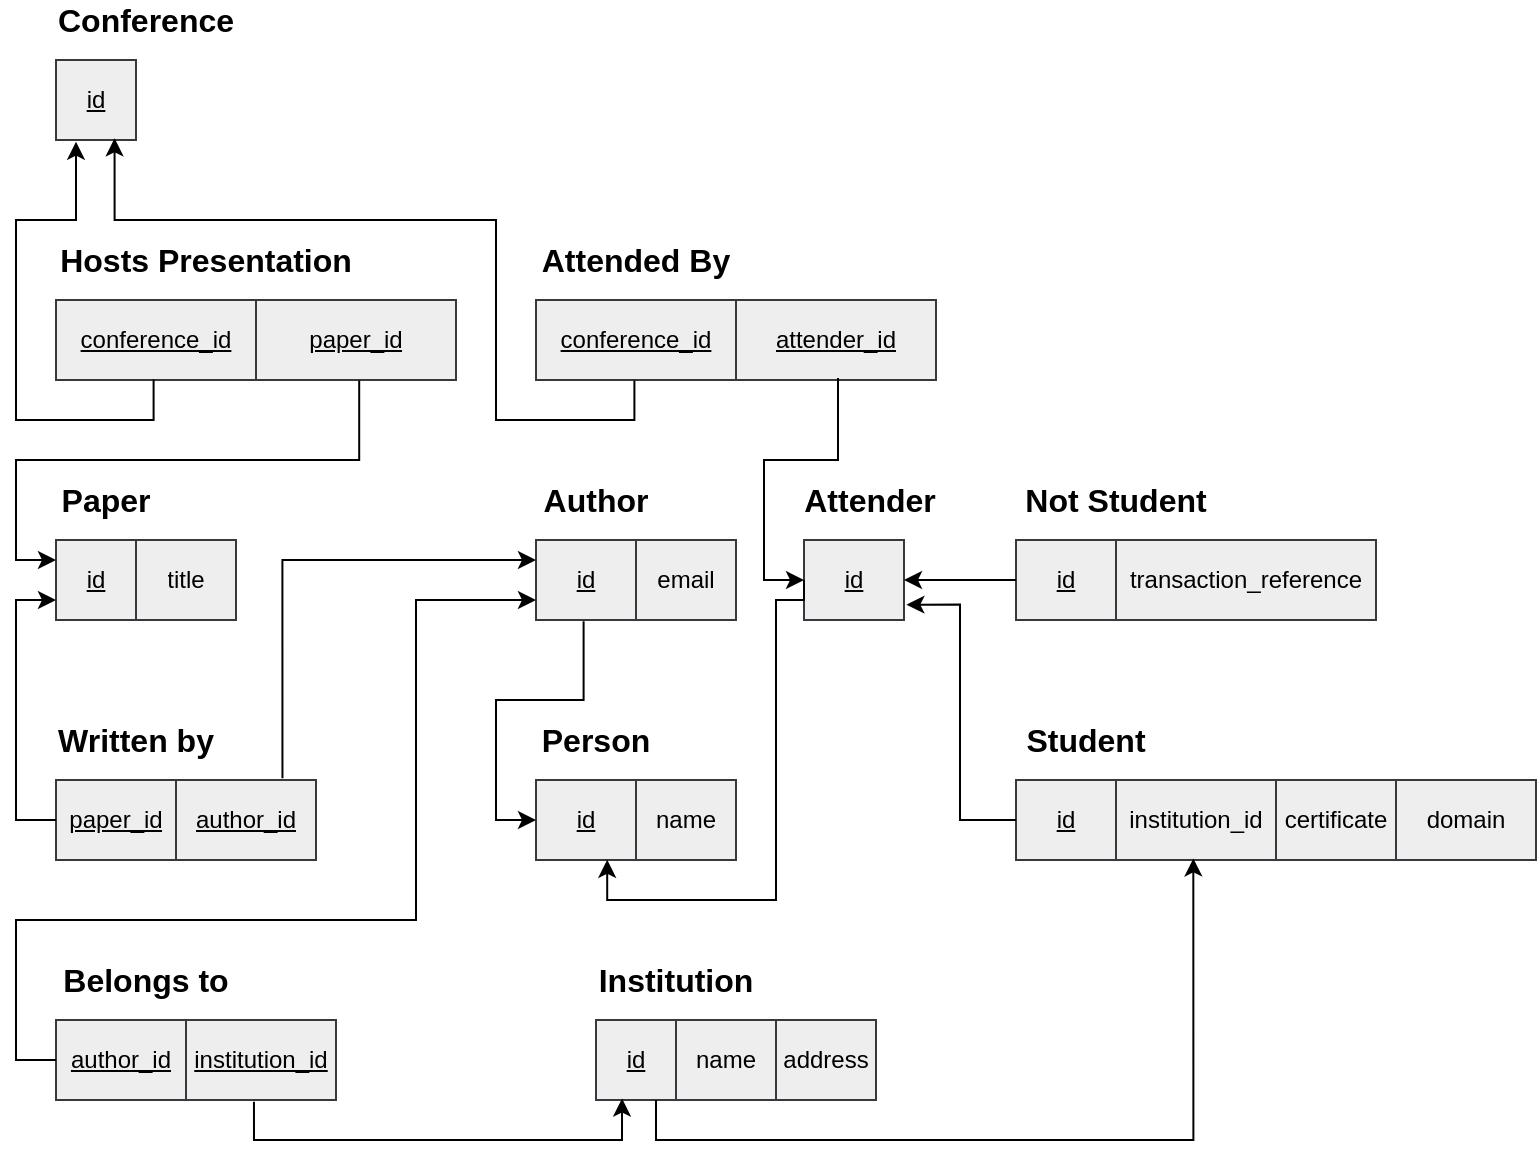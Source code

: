 <mxfile version="14.5.1" type="device"><diagram id="awQnCeHu5diEvYcB-MYF" name="Page-1"><mxGraphModel dx="1185" dy="685" grid="1" gridSize="10" guides="1" tooltips="1" connect="1" arrows="1" fold="1" page="1" pageScale="1" pageWidth="827" pageHeight="800" math="0" shadow="0"><root><mxCell id="0"/><mxCell id="1" parent="0"/><mxCell id="kJ5_Qsa9cfAEKe3kq9mb-39" value="" style="shape=table;html=1;whiteSpace=wrap;startSize=0;container=1;collapsible=0;childLayout=tableLayout;fillColor=#eeeeee;strokeColor=#36393d;" parent="1" vertex="1"><mxGeometry x="40" y="80" width="40" height="40" as="geometry"/></mxCell><mxCell id="kJ5_Qsa9cfAEKe3kq9mb-40" value="" style="shape=partialRectangle;html=1;whiteSpace=wrap;collapsible=0;dropTarget=0;pointerEvents=0;fillColor=none;top=0;left=0;bottom=0;right=0;points=[[0,0.5],[1,0.5]];portConstraint=eastwest;" parent="kJ5_Qsa9cfAEKe3kq9mb-39" vertex="1"><mxGeometry width="40" height="40" as="geometry"/></mxCell><mxCell id="kJ5_Qsa9cfAEKe3kq9mb-41" value="&lt;u&gt;id&lt;/u&gt;" style="shape=partialRectangle;html=1;whiteSpace=wrap;connectable=0;fillColor=none;top=0;left=0;bottom=0;right=0;overflow=hidden;" parent="kJ5_Qsa9cfAEKe3kq9mb-40" vertex="1"><mxGeometry width="40" height="40" as="geometry"/></mxCell><mxCell id="kJ5_Qsa9cfAEKe3kq9mb-44" value="&lt;span style=&quot;font-size: 16px&quot;&gt;&lt;b&gt;Conference&lt;/b&gt;&lt;/span&gt;" style="text;html=1;strokeColor=none;fillColor=none;align=center;verticalAlign=middle;whiteSpace=wrap;rounded=0;" parent="1" vertex="1"><mxGeometry x="40" y="50" width="90" height="20" as="geometry"/></mxCell><mxCell id="hOD2IV5CtLrijuIbvOhb-1" value="" style="shape=table;html=1;whiteSpace=wrap;startSize=0;container=1;collapsible=0;childLayout=tableLayout;fillColor=#eeeeee;strokeColor=#36393d;" vertex="1" parent="1"><mxGeometry x="280" y="200" width="200" height="40" as="geometry"/></mxCell><mxCell id="hOD2IV5CtLrijuIbvOhb-2" value="" style="shape=partialRectangle;html=1;whiteSpace=wrap;collapsible=0;dropTarget=0;pointerEvents=0;fillColor=none;top=0;left=0;bottom=0;right=0;points=[[0,0.5],[1,0.5]];portConstraint=eastwest;" vertex="1" parent="hOD2IV5CtLrijuIbvOhb-1"><mxGeometry width="200" height="40" as="geometry"/></mxCell><mxCell id="hOD2IV5CtLrijuIbvOhb-3" value="&lt;u&gt;conference_id&lt;/u&gt;" style="shape=partialRectangle;html=1;whiteSpace=wrap;connectable=0;fillColor=none;top=0;left=0;bottom=0;right=0;overflow=hidden;" vertex="1" parent="hOD2IV5CtLrijuIbvOhb-2"><mxGeometry width="100" height="40" as="geometry"/></mxCell><mxCell id="hOD2IV5CtLrijuIbvOhb-6" value="attender_id" style="shape=partialRectangle;html=1;whiteSpace=wrap;connectable=0;fillColor=none;top=0;left=0;bottom=0;right=0;overflow=hidden;fontStyle=4" vertex="1" parent="hOD2IV5CtLrijuIbvOhb-2"><mxGeometry x="100" width="100" height="40" as="geometry"/></mxCell><mxCell id="hOD2IV5CtLrijuIbvOhb-4" value="&lt;span style=&quot;font-size: 16px&quot;&gt;&lt;b&gt;Attended By&lt;/b&gt;&lt;/span&gt;" style="text;html=1;strokeColor=none;fillColor=none;align=center;verticalAlign=middle;whiteSpace=wrap;rounded=0;" vertex="1" parent="1"><mxGeometry x="280" y="170" width="100" height="20" as="geometry"/></mxCell><mxCell id="hOD2IV5CtLrijuIbvOhb-7" value="" style="shape=table;html=1;whiteSpace=wrap;startSize=0;container=1;collapsible=0;childLayout=tableLayout;fillColor=#eeeeee;strokeColor=#36393d;" vertex="1" parent="1"><mxGeometry x="40" y="200" width="200" height="40" as="geometry"/></mxCell><mxCell id="hOD2IV5CtLrijuIbvOhb-8" value="" style="shape=partialRectangle;html=1;whiteSpace=wrap;collapsible=0;dropTarget=0;pointerEvents=0;fillColor=none;top=0;left=0;bottom=0;right=0;points=[[0,0.5],[1,0.5]];portConstraint=eastwest;" vertex="1" parent="hOD2IV5CtLrijuIbvOhb-7"><mxGeometry width="200" height="40" as="geometry"/></mxCell><mxCell id="hOD2IV5CtLrijuIbvOhb-9" value="&lt;u&gt;conference_id&lt;/u&gt;" style="shape=partialRectangle;html=1;whiteSpace=wrap;connectable=0;fillColor=none;top=0;left=0;bottom=0;right=0;overflow=hidden;" vertex="1" parent="hOD2IV5CtLrijuIbvOhb-8"><mxGeometry width="100" height="40" as="geometry"/></mxCell><mxCell id="hOD2IV5CtLrijuIbvOhb-10" value="paper_id" style="shape=partialRectangle;html=1;whiteSpace=wrap;connectable=0;fillColor=none;top=0;left=0;bottom=0;right=0;overflow=hidden;fontStyle=4" vertex="1" parent="hOD2IV5CtLrijuIbvOhb-8"><mxGeometry x="100" width="100" height="40" as="geometry"/></mxCell><mxCell id="hOD2IV5CtLrijuIbvOhb-11" value="&lt;span style=&quot;font-size: 16px&quot;&gt;&lt;b&gt;Hosts Presentation&lt;/b&gt;&lt;/span&gt;" style="text;html=1;strokeColor=none;fillColor=none;align=center;verticalAlign=middle;whiteSpace=wrap;rounded=0;" vertex="1" parent="1"><mxGeometry x="40" y="170" width="150" height="20" as="geometry"/></mxCell><mxCell id="hOD2IV5CtLrijuIbvOhb-12" value="" style="shape=table;html=1;whiteSpace=wrap;startSize=0;container=1;collapsible=0;childLayout=tableLayout;fillColor=#eeeeee;strokeColor=#36393d;" vertex="1" parent="1"><mxGeometry x="40" y="320" width="90" height="40" as="geometry"/></mxCell><mxCell id="hOD2IV5CtLrijuIbvOhb-13" value="" style="shape=partialRectangle;html=1;whiteSpace=wrap;collapsible=0;dropTarget=0;pointerEvents=0;fillColor=none;top=0;left=0;bottom=0;right=0;points=[[0,0.5],[1,0.5]];portConstraint=eastwest;" vertex="1" parent="hOD2IV5CtLrijuIbvOhb-12"><mxGeometry width="90" height="40" as="geometry"/></mxCell><mxCell id="hOD2IV5CtLrijuIbvOhb-14" value="&lt;u&gt;id&lt;/u&gt;" style="shape=partialRectangle;html=1;whiteSpace=wrap;connectable=0;fillColor=none;top=0;left=0;bottom=0;right=0;overflow=hidden;" vertex="1" parent="hOD2IV5CtLrijuIbvOhb-13"><mxGeometry width="40" height="40" as="geometry"/></mxCell><mxCell id="hOD2IV5CtLrijuIbvOhb-15" value="title" style="shape=partialRectangle;html=1;whiteSpace=wrap;connectable=0;fillColor=none;top=0;left=0;bottom=0;right=0;overflow=hidden;fontStyle=0" vertex="1" parent="hOD2IV5CtLrijuIbvOhb-13"><mxGeometry x="40" width="50" height="40" as="geometry"/></mxCell><mxCell id="hOD2IV5CtLrijuIbvOhb-16" value="&lt;span style=&quot;font-size: 16px&quot;&gt;&lt;b&gt;Paper&lt;/b&gt;&lt;/span&gt;" style="text;html=1;strokeColor=none;fillColor=none;align=center;verticalAlign=middle;whiteSpace=wrap;rounded=0;" vertex="1" parent="1"><mxGeometry x="40" y="290" width="50" height="20" as="geometry"/></mxCell><mxCell id="hOD2IV5CtLrijuIbvOhb-17" value="" style="shape=table;html=1;whiteSpace=wrap;startSize=0;container=1;collapsible=0;childLayout=tableLayout;fillColor=#eeeeee;strokeColor=#36393d;" vertex="1" parent="1"><mxGeometry x="280" y="320" width="100" height="40" as="geometry"/></mxCell><mxCell id="hOD2IV5CtLrijuIbvOhb-18" value="" style="shape=partialRectangle;html=1;whiteSpace=wrap;collapsible=0;dropTarget=0;pointerEvents=0;fillColor=none;top=0;left=0;bottom=0;right=0;points=[[0,0.5],[1,0.5]];portConstraint=eastwest;" vertex="1" parent="hOD2IV5CtLrijuIbvOhb-17"><mxGeometry width="100" height="40" as="geometry"/></mxCell><mxCell id="hOD2IV5CtLrijuIbvOhb-27" value="&lt;u&gt;id&lt;/u&gt;" style="shape=partialRectangle;html=1;whiteSpace=wrap;connectable=0;fillColor=none;top=0;left=0;bottom=0;right=0;overflow=hidden;" vertex="1" parent="hOD2IV5CtLrijuIbvOhb-18"><mxGeometry width="50" height="40" as="geometry"/></mxCell><mxCell id="hOD2IV5CtLrijuIbvOhb-19" value="email" style="shape=partialRectangle;html=1;whiteSpace=wrap;connectable=0;fillColor=none;top=0;left=0;bottom=0;right=0;overflow=hidden;" vertex="1" parent="hOD2IV5CtLrijuIbvOhb-18"><mxGeometry x="50" width="50" height="40" as="geometry"/></mxCell><mxCell id="hOD2IV5CtLrijuIbvOhb-21" value="&lt;span style=&quot;font-size: 16px&quot;&gt;&lt;b&gt;Author&lt;/b&gt;&lt;/span&gt;" style="text;html=1;strokeColor=none;fillColor=none;align=center;verticalAlign=middle;whiteSpace=wrap;rounded=0;" vertex="1" parent="1"><mxGeometry x="280" y="290" width="60" height="20" as="geometry"/></mxCell><mxCell id="hOD2IV5CtLrijuIbvOhb-22" value="" style="shape=table;html=1;whiteSpace=wrap;startSize=0;container=1;collapsible=0;childLayout=tableLayout;fillColor=#eeeeee;strokeColor=#36393d;" vertex="1" parent="1"><mxGeometry x="40" y="440" width="130" height="40" as="geometry"/></mxCell><mxCell id="hOD2IV5CtLrijuIbvOhb-23" value="" style="shape=partialRectangle;html=1;whiteSpace=wrap;collapsible=0;dropTarget=0;pointerEvents=0;fillColor=none;top=0;left=0;bottom=0;right=0;points=[[0,0.5],[1,0.5]];portConstraint=eastwest;" vertex="1" parent="hOD2IV5CtLrijuIbvOhb-22"><mxGeometry width="130" height="40" as="geometry"/></mxCell><mxCell id="hOD2IV5CtLrijuIbvOhb-24" value="&lt;u&gt;paper_id&lt;/u&gt;" style="shape=partialRectangle;html=1;whiteSpace=wrap;connectable=0;fillColor=none;top=0;left=0;bottom=0;right=0;overflow=hidden;" vertex="1" parent="hOD2IV5CtLrijuIbvOhb-23"><mxGeometry width="60" height="40" as="geometry"/></mxCell><mxCell id="hOD2IV5CtLrijuIbvOhb-25" value="&lt;u&gt;author_id&lt;/u&gt;" style="shape=partialRectangle;html=1;whiteSpace=wrap;connectable=0;fillColor=none;top=0;left=0;bottom=0;right=0;overflow=hidden;fontStyle=0" vertex="1" parent="hOD2IV5CtLrijuIbvOhb-23"><mxGeometry x="60" width="70" height="40" as="geometry"/></mxCell><mxCell id="hOD2IV5CtLrijuIbvOhb-26" value="&lt;span style=&quot;font-size: 16px&quot;&gt;&lt;b&gt;Written by&lt;/b&gt;&lt;/span&gt;" style="text;html=1;strokeColor=none;fillColor=none;align=center;verticalAlign=middle;whiteSpace=wrap;rounded=0;" vertex="1" parent="1"><mxGeometry x="40" y="410" width="80" height="20" as="geometry"/></mxCell><mxCell id="hOD2IV5CtLrijuIbvOhb-28" value="" style="shape=table;html=1;whiteSpace=wrap;startSize=0;container=1;collapsible=0;childLayout=tableLayout;fillColor=#eeeeee;strokeColor=#36393d;" vertex="1" parent="1"><mxGeometry x="414" y="320" width="50" height="40" as="geometry"/></mxCell><mxCell id="hOD2IV5CtLrijuIbvOhb-29" value="" style="shape=partialRectangle;html=1;whiteSpace=wrap;collapsible=0;dropTarget=0;pointerEvents=0;fillColor=none;top=0;left=0;bottom=0;right=0;points=[[0,0.5],[1,0.5]];portConstraint=eastwest;" vertex="1" parent="hOD2IV5CtLrijuIbvOhb-28"><mxGeometry width="50" height="40" as="geometry"/></mxCell><mxCell id="hOD2IV5CtLrijuIbvOhb-30" value="&lt;u&gt;id&lt;/u&gt;" style="shape=partialRectangle;html=1;whiteSpace=wrap;connectable=0;fillColor=none;top=0;left=0;bottom=0;right=0;overflow=hidden;" vertex="1" parent="hOD2IV5CtLrijuIbvOhb-29"><mxGeometry width="50" height="40" as="geometry"/></mxCell><mxCell id="hOD2IV5CtLrijuIbvOhb-32" value="&lt;span style=&quot;font-size: 16px&quot;&gt;&lt;b&gt;Attender&lt;/b&gt;&lt;/span&gt;" style="text;html=1;strokeColor=none;fillColor=none;align=center;verticalAlign=middle;whiteSpace=wrap;rounded=0;" vertex="1" parent="1"><mxGeometry x="414" y="290" width="66" height="20" as="geometry"/></mxCell><mxCell id="hOD2IV5CtLrijuIbvOhb-33" value="" style="shape=table;html=1;whiteSpace=wrap;startSize=0;container=1;collapsible=0;childLayout=tableLayout;fillColor=#eeeeee;strokeColor=#36393d;" vertex="1" parent="1"><mxGeometry x="280" y="440" width="100" height="40" as="geometry"/></mxCell><mxCell id="hOD2IV5CtLrijuIbvOhb-34" value="" style="shape=partialRectangle;html=1;whiteSpace=wrap;collapsible=0;dropTarget=0;pointerEvents=0;fillColor=none;top=0;left=0;bottom=0;right=0;points=[[0,0.5],[1,0.5]];portConstraint=eastwest;" vertex="1" parent="hOD2IV5CtLrijuIbvOhb-33"><mxGeometry width="100" height="40" as="geometry"/></mxCell><mxCell id="hOD2IV5CtLrijuIbvOhb-35" value="&lt;u&gt;id&lt;/u&gt;" style="shape=partialRectangle;html=1;whiteSpace=wrap;connectable=0;fillColor=none;top=0;left=0;bottom=0;right=0;overflow=hidden;" vertex="1" parent="hOD2IV5CtLrijuIbvOhb-34"><mxGeometry width="50" height="40" as="geometry"/></mxCell><mxCell id="hOD2IV5CtLrijuIbvOhb-36" value="name" style="shape=partialRectangle;html=1;whiteSpace=wrap;connectable=0;fillColor=none;top=0;left=0;bottom=0;right=0;overflow=hidden;" vertex="1" parent="hOD2IV5CtLrijuIbvOhb-34"><mxGeometry x="50" width="50" height="40" as="geometry"/></mxCell><mxCell id="hOD2IV5CtLrijuIbvOhb-37" value="&lt;span style=&quot;font-size: 16px&quot;&gt;&lt;b&gt;Person&lt;/b&gt;&lt;/span&gt;" style="text;html=1;strokeColor=none;fillColor=none;align=center;verticalAlign=middle;whiteSpace=wrap;rounded=0;" vertex="1" parent="1"><mxGeometry x="280" y="410" width="60" height="20" as="geometry"/></mxCell><mxCell id="hOD2IV5CtLrijuIbvOhb-38" value="" style="shape=table;html=1;whiteSpace=wrap;startSize=0;container=1;collapsible=0;childLayout=tableLayout;fillColor=#eeeeee;strokeColor=#36393d;" vertex="1" parent="1"><mxGeometry x="40" y="560" width="140" height="40" as="geometry"/></mxCell><mxCell id="hOD2IV5CtLrijuIbvOhb-39" value="" style="shape=partialRectangle;html=1;whiteSpace=wrap;collapsible=0;dropTarget=0;pointerEvents=0;fillColor=none;top=0;left=0;bottom=0;right=0;points=[[0,0.5],[1,0.5]];portConstraint=eastwest;" vertex="1" parent="hOD2IV5CtLrijuIbvOhb-38"><mxGeometry width="140" height="40" as="geometry"/></mxCell><mxCell id="hOD2IV5CtLrijuIbvOhb-40" value="&lt;u&gt;author_id&lt;/u&gt;" style="shape=partialRectangle;html=1;whiteSpace=wrap;connectable=0;fillColor=none;top=0;left=0;bottom=0;right=0;overflow=hidden;" vertex="1" parent="hOD2IV5CtLrijuIbvOhb-39"><mxGeometry width="65" height="40" as="geometry"/></mxCell><mxCell id="hOD2IV5CtLrijuIbvOhb-41" value="&lt;u&gt;institution_id&lt;/u&gt;" style="shape=partialRectangle;html=1;whiteSpace=wrap;connectable=0;fillColor=none;top=0;left=0;bottom=0;right=0;overflow=hidden;fontStyle=0" vertex="1" parent="hOD2IV5CtLrijuIbvOhb-39"><mxGeometry x="65" width="75" height="40" as="geometry"/></mxCell><mxCell id="hOD2IV5CtLrijuIbvOhb-42" value="&lt;span style=&quot;font-size: 16px&quot;&gt;&lt;b&gt;Belongs to&lt;/b&gt;&lt;/span&gt;" style="text;html=1;strokeColor=none;fillColor=none;align=center;verticalAlign=middle;whiteSpace=wrap;rounded=0;" vertex="1" parent="1"><mxGeometry x="40" y="530" width="90" height="20" as="geometry"/></mxCell><mxCell id="hOD2IV5CtLrijuIbvOhb-43" value="" style="shape=table;html=1;whiteSpace=wrap;startSize=0;container=1;collapsible=0;childLayout=tableLayout;fillColor=#eeeeee;strokeColor=#36393d;" vertex="1" parent="1"><mxGeometry x="310" y="560" width="140" height="40" as="geometry"/></mxCell><mxCell id="hOD2IV5CtLrijuIbvOhb-44" value="" style="shape=partialRectangle;html=1;whiteSpace=wrap;collapsible=0;dropTarget=0;pointerEvents=0;fillColor=none;top=0;left=0;bottom=0;right=0;points=[[0,0.5],[1,0.5]];portConstraint=eastwest;" vertex="1" parent="hOD2IV5CtLrijuIbvOhb-43"><mxGeometry width="140" height="40" as="geometry"/></mxCell><mxCell id="hOD2IV5CtLrijuIbvOhb-45" value="&lt;u&gt;id&lt;/u&gt;" style="shape=partialRectangle;html=1;whiteSpace=wrap;connectable=0;fillColor=none;top=0;left=0;bottom=0;right=0;overflow=hidden;" vertex="1" parent="hOD2IV5CtLrijuIbvOhb-44"><mxGeometry width="40" height="40" as="geometry"/></mxCell><mxCell id="hOD2IV5CtLrijuIbvOhb-46" value="name" style="shape=partialRectangle;html=1;whiteSpace=wrap;connectable=0;fillColor=none;top=0;left=0;bottom=0;right=0;overflow=hidden;fontStyle=0" vertex="1" parent="hOD2IV5CtLrijuIbvOhb-44"><mxGeometry x="40" width="50" height="40" as="geometry"/></mxCell><mxCell id="hOD2IV5CtLrijuIbvOhb-51" value="address" style="shape=partialRectangle;html=1;whiteSpace=wrap;connectable=0;fillColor=none;top=0;left=0;bottom=0;right=0;overflow=hidden;fontStyle=0" vertex="1" parent="hOD2IV5CtLrijuIbvOhb-44"><mxGeometry x="90" width="50" height="40" as="geometry"/></mxCell><mxCell id="hOD2IV5CtLrijuIbvOhb-47" value="&lt;span style=&quot;font-size: 16px&quot;&gt;&lt;b&gt;Institution&lt;/b&gt;&lt;/span&gt;" style="text;html=1;strokeColor=none;fillColor=none;align=center;verticalAlign=middle;whiteSpace=wrap;rounded=0;" vertex="1" parent="1"><mxGeometry x="310" y="530" width="80" height="20" as="geometry"/></mxCell><mxCell id="hOD2IV5CtLrijuIbvOhb-52" value="" style="shape=table;html=1;whiteSpace=wrap;startSize=0;container=1;collapsible=0;childLayout=tableLayout;fillColor=#eeeeee;strokeColor=#36393d;" vertex="1" parent="1"><mxGeometry x="520" y="320" width="180" height="40" as="geometry"/></mxCell><mxCell id="hOD2IV5CtLrijuIbvOhb-53" value="" style="shape=partialRectangle;html=1;whiteSpace=wrap;collapsible=0;dropTarget=0;pointerEvents=0;fillColor=none;top=0;left=0;bottom=0;right=0;points=[[0,0.5],[1,0.5]];portConstraint=eastwest;" vertex="1" parent="hOD2IV5CtLrijuIbvOhb-52"><mxGeometry width="180" height="40" as="geometry"/></mxCell><mxCell id="hOD2IV5CtLrijuIbvOhb-54" value="&lt;u&gt;id&lt;/u&gt;" style="shape=partialRectangle;html=1;whiteSpace=wrap;connectable=0;fillColor=none;top=0;left=0;bottom=0;right=0;overflow=hidden;" vertex="1" parent="hOD2IV5CtLrijuIbvOhb-53"><mxGeometry width="50" height="40" as="geometry"/></mxCell><mxCell id="hOD2IV5CtLrijuIbvOhb-56" value="transaction_reference" style="shape=partialRectangle;html=1;whiteSpace=wrap;connectable=0;fillColor=none;top=0;left=0;bottom=0;right=0;overflow=hidden;" vertex="1" parent="hOD2IV5CtLrijuIbvOhb-53"><mxGeometry x="50" width="130" height="40" as="geometry"/></mxCell><mxCell id="hOD2IV5CtLrijuIbvOhb-55" value="&lt;span style=&quot;font-size: 16px&quot;&gt;&lt;b&gt;Not Student&lt;/b&gt;&lt;/span&gt;" style="text;html=1;strokeColor=none;fillColor=none;align=center;verticalAlign=middle;whiteSpace=wrap;rounded=0;" vertex="1" parent="1"><mxGeometry x="520" y="290" width="100" height="20" as="geometry"/></mxCell><mxCell id="hOD2IV5CtLrijuIbvOhb-57" value="" style="shape=table;html=1;whiteSpace=wrap;startSize=0;container=1;collapsible=0;childLayout=tableLayout;fillColor=#eeeeee;strokeColor=#36393d;" vertex="1" parent="1"><mxGeometry x="520" y="440" width="260" height="40" as="geometry"/></mxCell><mxCell id="hOD2IV5CtLrijuIbvOhb-58" value="" style="shape=partialRectangle;html=1;whiteSpace=wrap;collapsible=0;dropTarget=0;pointerEvents=0;fillColor=none;top=0;left=0;bottom=0;right=0;points=[[0,0.5],[1,0.5]];portConstraint=eastwest;" vertex="1" parent="hOD2IV5CtLrijuIbvOhb-57"><mxGeometry width="260" height="40" as="geometry"/></mxCell><mxCell id="hOD2IV5CtLrijuIbvOhb-59" value="&lt;u&gt;id&lt;/u&gt;" style="shape=partialRectangle;html=1;whiteSpace=wrap;connectable=0;fillColor=none;top=0;left=0;bottom=0;right=0;overflow=hidden;" vertex="1" parent="hOD2IV5CtLrijuIbvOhb-58"><mxGeometry width="50" height="40" as="geometry"/></mxCell><mxCell id="hOD2IV5CtLrijuIbvOhb-74" value="institution_id" style="shape=partialRectangle;html=1;whiteSpace=wrap;connectable=0;fillColor=none;top=0;left=0;bottom=0;right=0;overflow=hidden;" vertex="1" parent="hOD2IV5CtLrijuIbvOhb-58"><mxGeometry x="50" width="80" height="40" as="geometry"/></mxCell><mxCell id="hOD2IV5CtLrijuIbvOhb-60" value="certificate" style="shape=partialRectangle;html=1;whiteSpace=wrap;connectable=0;fillColor=none;top=0;left=0;bottom=0;right=0;overflow=hidden;" vertex="1" parent="hOD2IV5CtLrijuIbvOhb-58"><mxGeometry x="130" width="60" height="40" as="geometry"/></mxCell><mxCell id="hOD2IV5CtLrijuIbvOhb-62" value="domain" style="shape=partialRectangle;html=1;whiteSpace=wrap;connectable=0;fillColor=none;top=0;left=0;bottom=0;right=0;overflow=hidden;" vertex="1" parent="hOD2IV5CtLrijuIbvOhb-58"><mxGeometry x="190" width="70" height="40" as="geometry"/></mxCell><mxCell id="hOD2IV5CtLrijuIbvOhb-61" value="&lt;span style=&quot;font-size: 16px&quot;&gt;&lt;b&gt;Student&lt;/b&gt;&lt;/span&gt;" style="text;html=1;strokeColor=none;fillColor=none;align=center;verticalAlign=middle;whiteSpace=wrap;rounded=0;" vertex="1" parent="1"><mxGeometry x="520" y="410" width="70" height="20" as="geometry"/></mxCell><mxCell id="hOD2IV5CtLrijuIbvOhb-75" style="edgeStyle=orthogonalEdgeStyle;rounded=0;orthogonalLoop=1;jettySize=auto;html=1;entryX=0.341;entryY=0.98;entryDx=0;entryDy=0;entryPerimeter=0;" edge="1" parent="1" target="hOD2IV5CtLrijuIbvOhb-58"><mxGeometry relative="1" as="geometry"><mxPoint x="340" y="600" as="sourcePoint"/><Array as="points"><mxPoint x="340" y="600"/><mxPoint x="340" y="620"/><mxPoint x="609" y="620"/></Array></mxGeometry></mxCell><mxCell id="hOD2IV5CtLrijuIbvOhb-79" style="edgeStyle=orthogonalEdgeStyle;rounded=0;orthogonalLoop=1;jettySize=auto;html=1;exitX=0;exitY=0.5;exitDx=0;exitDy=0;entryX=1;entryY=0.5;entryDx=0;entryDy=0;" edge="1" parent="1" source="hOD2IV5CtLrijuIbvOhb-53" target="hOD2IV5CtLrijuIbvOhb-29"><mxGeometry relative="1" as="geometry"/></mxCell><mxCell id="hOD2IV5CtLrijuIbvOhb-80" style="edgeStyle=orthogonalEdgeStyle;rounded=0;orthogonalLoop=1;jettySize=auto;html=1;exitX=0;exitY=0.5;exitDx=0;exitDy=0;entryX=1.024;entryY=0.808;entryDx=0;entryDy=0;entryPerimeter=0;" edge="1" parent="1" source="hOD2IV5CtLrijuIbvOhb-58" target="hOD2IV5CtLrijuIbvOhb-29"><mxGeometry relative="1" as="geometry"/></mxCell><mxCell id="hOD2IV5CtLrijuIbvOhb-81" style="edgeStyle=orthogonalEdgeStyle;rounded=0;orthogonalLoop=1;jettySize=auto;html=1;exitX=0;exitY=0.5;exitDx=0;exitDy=0;entryX=0.356;entryY=0.997;entryDx=0;entryDy=0;entryPerimeter=0;" edge="1" parent="1" source="hOD2IV5CtLrijuIbvOhb-29" target="hOD2IV5CtLrijuIbvOhb-34"><mxGeometry relative="1" as="geometry"><Array as="points"><mxPoint x="414" y="350"/><mxPoint x="400" y="350"/><mxPoint x="400" y="500"/><mxPoint x="316" y="500"/></Array></mxGeometry></mxCell><mxCell id="hOD2IV5CtLrijuIbvOhb-82" style="edgeStyle=orthogonalEdgeStyle;rounded=0;orthogonalLoop=1;jettySize=auto;html=1;exitX=0.238;exitY=1.015;exitDx=0;exitDy=0;entryX=0;entryY=0.5;entryDx=0;entryDy=0;exitPerimeter=0;" edge="1" parent="1" source="hOD2IV5CtLrijuIbvOhb-18" target="hOD2IV5CtLrijuIbvOhb-34"><mxGeometry relative="1" as="geometry"/></mxCell><mxCell id="hOD2IV5CtLrijuIbvOhb-83" style="edgeStyle=orthogonalEdgeStyle;rounded=0;orthogonalLoop=1;jettySize=auto;html=1;exitX=0.755;exitY=0.975;exitDx=0;exitDy=0;entryX=0;entryY=0.5;entryDx=0;entryDy=0;exitPerimeter=0;" edge="1" parent="1" source="hOD2IV5CtLrijuIbvOhb-2" target="hOD2IV5CtLrijuIbvOhb-29"><mxGeometry relative="1" as="geometry"><Array as="points"><mxPoint x="431" y="280"/><mxPoint x="394" y="280"/><mxPoint x="394" y="340"/></Array></mxGeometry></mxCell><mxCell id="hOD2IV5CtLrijuIbvOhb-64" style="edgeStyle=orthogonalEdgeStyle;rounded=0;orthogonalLoop=1;jettySize=auto;html=1;exitX=0.246;exitY=1.007;exitDx=0;exitDy=0;entryX=0.732;entryY=0.979;entryDx=0;entryDy=0;entryPerimeter=0;exitPerimeter=0;" edge="1" parent="1" source="hOD2IV5CtLrijuIbvOhb-2" target="kJ5_Qsa9cfAEKe3kq9mb-40"><mxGeometry relative="1" as="geometry"><Array as="points"><mxPoint x="329" y="260"/><mxPoint x="260" y="260"/><mxPoint x="260" y="160"/><mxPoint x="69" y="160"/></Array></mxGeometry></mxCell><mxCell id="hOD2IV5CtLrijuIbvOhb-63" style="edgeStyle=orthogonalEdgeStyle;rounded=0;orthogonalLoop=1;jettySize=auto;html=1;exitX=0.244;exitY=0.993;exitDx=0;exitDy=0;entryX=0.25;entryY=1.021;entryDx=0;entryDy=0;entryPerimeter=0;exitPerimeter=0;" edge="1" parent="1" source="hOD2IV5CtLrijuIbvOhb-8" target="kJ5_Qsa9cfAEKe3kq9mb-40"><mxGeometry relative="1" as="geometry"/></mxCell><mxCell id="hOD2IV5CtLrijuIbvOhb-65" style="edgeStyle=orthogonalEdgeStyle;rounded=0;orthogonalLoop=1;jettySize=auto;html=1;exitX=0.758;exitY=1.007;exitDx=0;exitDy=0;exitPerimeter=0;" edge="1" parent="1" source="hOD2IV5CtLrijuIbvOhb-8"><mxGeometry relative="1" as="geometry"><mxPoint x="40" y="330" as="targetPoint"/><Array as="points"><mxPoint x="192" y="280"/><mxPoint x="20" y="280"/><mxPoint x="20" y="330"/><mxPoint x="40" y="330"/></Array></mxGeometry></mxCell><mxCell id="hOD2IV5CtLrijuIbvOhb-67" style="edgeStyle=orthogonalEdgeStyle;rounded=0;orthogonalLoop=1;jettySize=auto;html=1;exitX=0;exitY=0.5;exitDx=0;exitDy=0;" edge="1" parent="1" source="hOD2IV5CtLrijuIbvOhb-23"><mxGeometry relative="1" as="geometry"><mxPoint x="40" y="350" as="targetPoint"/><Array as="points"><mxPoint x="20" y="460"/><mxPoint x="20" y="350"/><mxPoint x="40" y="350"/></Array></mxGeometry></mxCell><mxCell id="hOD2IV5CtLrijuIbvOhb-69" style="edgeStyle=orthogonalEdgeStyle;rounded=0;orthogonalLoop=1;jettySize=auto;html=1;exitX=0.871;exitY=-0.021;exitDx=0;exitDy=0;exitPerimeter=0;" edge="1" parent="1" source="hOD2IV5CtLrijuIbvOhb-23"><mxGeometry relative="1" as="geometry"><mxPoint x="280" y="330" as="targetPoint"/><Array as="points"><mxPoint x="153" y="330"/><mxPoint x="280" y="330"/></Array></mxGeometry></mxCell><mxCell id="hOD2IV5CtLrijuIbvOhb-70" style="edgeStyle=orthogonalEdgeStyle;rounded=0;orthogonalLoop=1;jettySize=auto;html=1;exitX=0;exitY=0.5;exitDx=0;exitDy=0;" edge="1" parent="1" source="hOD2IV5CtLrijuIbvOhb-39"><mxGeometry relative="1" as="geometry"><mxPoint x="280" y="350" as="targetPoint"/><Array as="points"><mxPoint x="20" y="580"/><mxPoint x="20" y="510"/><mxPoint x="220" y="510"/><mxPoint x="220" y="350"/><mxPoint x="280" y="350"/></Array></mxGeometry></mxCell><mxCell id="hOD2IV5CtLrijuIbvOhb-72" style="edgeStyle=orthogonalEdgeStyle;rounded=0;orthogonalLoop=1;jettySize=auto;html=1;entryX=0.093;entryY=0.982;entryDx=0;entryDy=0;entryPerimeter=0;exitX=0.707;exitY=1.021;exitDx=0;exitDy=0;exitPerimeter=0;" edge="1" parent="1" source="hOD2IV5CtLrijuIbvOhb-39" target="hOD2IV5CtLrijuIbvOhb-44"><mxGeometry relative="1" as="geometry"><mxPoint x="323" y="601" as="targetPoint"/><Array as="points"><mxPoint x="139" y="620"/><mxPoint x="323" y="620"/></Array></mxGeometry></mxCell></root></mxGraphModel></diagram></mxfile>
